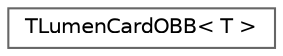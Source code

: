 digraph "Graphical Class Hierarchy"
{
 // INTERACTIVE_SVG=YES
 // LATEX_PDF_SIZE
  bgcolor="transparent";
  edge [fontname=Helvetica,fontsize=10,labelfontname=Helvetica,labelfontsize=10];
  node [fontname=Helvetica,fontsize=10,shape=box,height=0.2,width=0.4];
  rankdir="LR";
  Node0 [id="Node000000",label="TLumenCardOBB\< T \>",height=0.2,width=0.4,color="grey40", fillcolor="white", style="filled",URL="$dd/d8b/classTLumenCardOBB.html",tooltip=" "];
}
